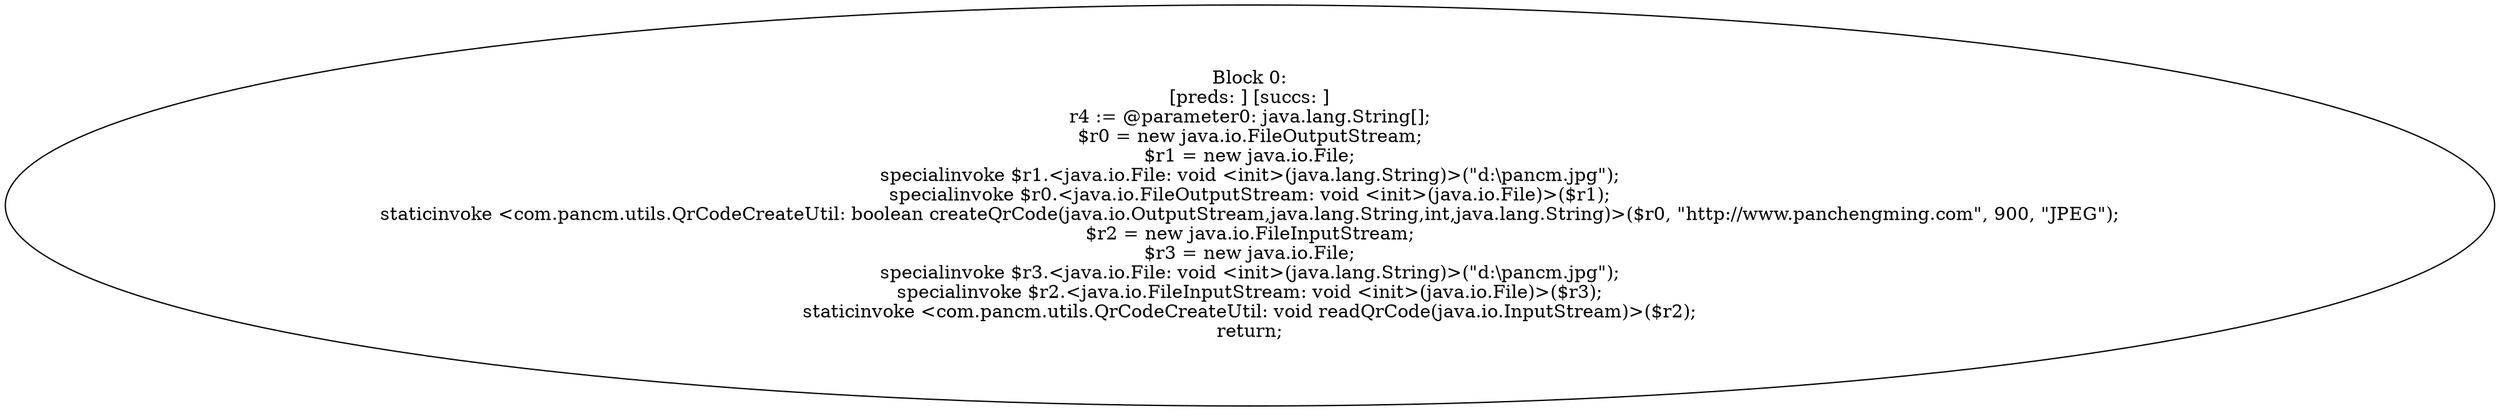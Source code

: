 digraph "unitGraph" {
    "Block 0:
[preds: ] [succs: ]
r4 := @parameter0: java.lang.String[];
$r0 = new java.io.FileOutputStream;
$r1 = new java.io.File;
specialinvoke $r1.<java.io.File: void <init>(java.lang.String)>(\"d:\\pancm.jpg\");
specialinvoke $r0.<java.io.FileOutputStream: void <init>(java.io.File)>($r1);
staticinvoke <com.pancm.utils.QrCodeCreateUtil: boolean createQrCode(java.io.OutputStream,java.lang.String,int,java.lang.String)>($r0, \"http://www.panchengming.com\", 900, \"JPEG\");
$r2 = new java.io.FileInputStream;
$r3 = new java.io.File;
specialinvoke $r3.<java.io.File: void <init>(java.lang.String)>(\"d:\\pancm.jpg\");
specialinvoke $r2.<java.io.FileInputStream: void <init>(java.io.File)>($r3);
staticinvoke <com.pancm.utils.QrCodeCreateUtil: void readQrCode(java.io.InputStream)>($r2);
return;
"
}
